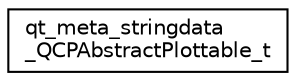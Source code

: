digraph "Graphical Class Hierarchy"
{
  edge [fontname="Helvetica",fontsize="10",labelfontname="Helvetica",labelfontsize="10"];
  node [fontname="Helvetica",fontsize="10",shape=record];
  rankdir="LR";
  Node1 [label="qt_meta_stringdata\l_QCPAbstractPlottable_t",height=0.2,width=0.4,color="black", fillcolor="white", style="filled",URL="$structqt__meta__stringdata___q_c_p_abstract_plottable__t.html"];
}
